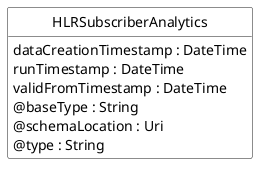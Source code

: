 @startuml
hide circle
hide methods
hide stereotype
show <<Enumeration>> stereotype
skinparam class {
   BackgroundColor<<Enumeration>> #E6F5F7
   BackgroundColor<<Ref>> #FFFFE0
   BackgroundColor<<Pivot>> #FFFFFFF
   BackgroundColor<<SimpleType>> #E2F0DA
   BackgroundColor #FCF2E3
}

class HLRSubscriberAnalytics <<Pivot>> {
    dataCreationTimestamp : DateTime
    runTimestamp : DateTime
    validFromTimestamp : DateTime
    @baseType : String
    @schemaLocation : Uri
    @type : String
}


@enduml